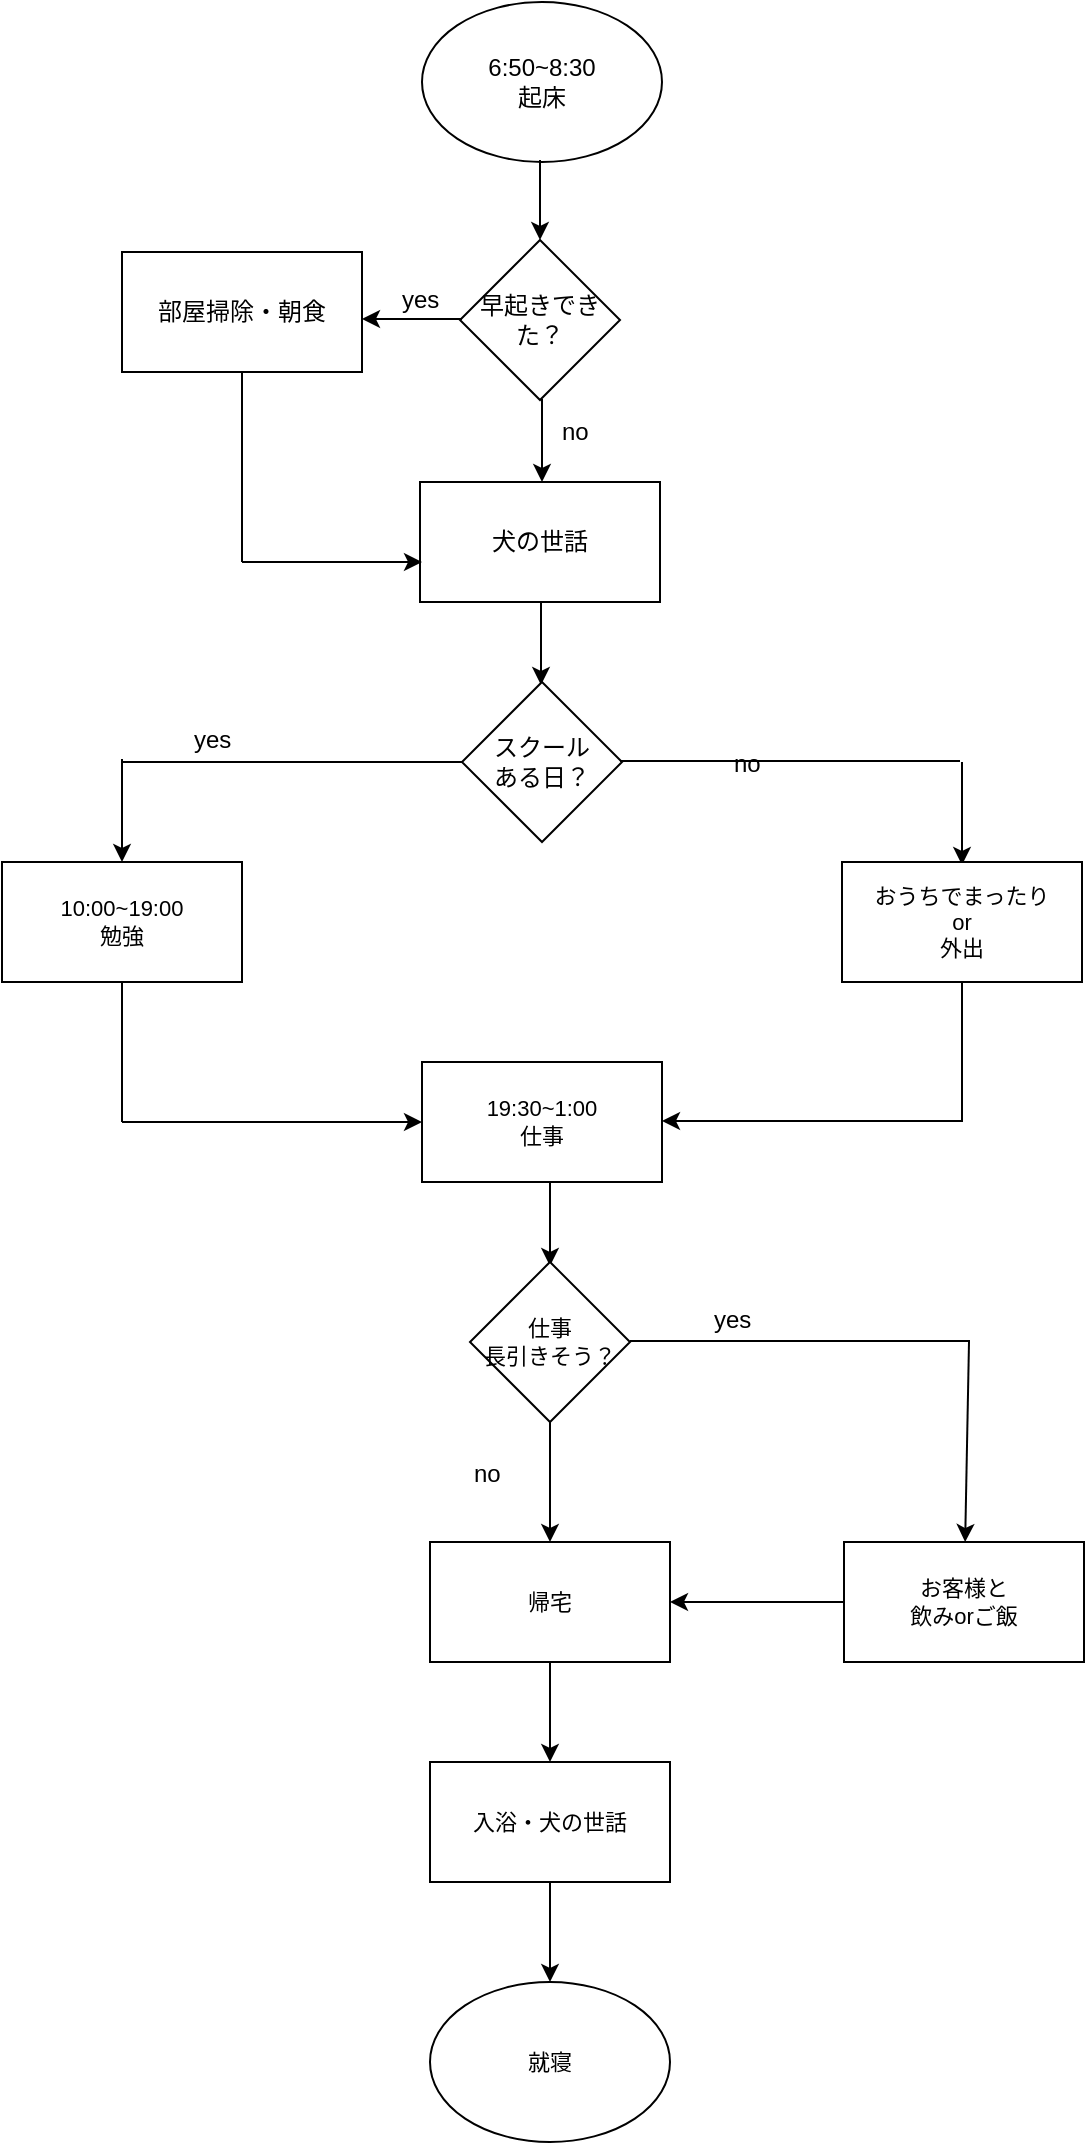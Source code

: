 <mxfile version="20.5.1" type="github">
  <diagram id="C5RBs43oDa-KdzZeNtuy" name="Page-1">
    <mxGraphModel dx="946" dy="679" grid="1" gridSize="10" guides="1" tooltips="1" connect="1" arrows="1" fold="1" page="1" pageScale="1" pageWidth="827" pageHeight="1169" math="0" shadow="0">
      <root>
        <mxCell id="WIyWlLk6GJQsqaUBKTNV-0" />
        <mxCell id="WIyWlLk6GJQsqaUBKTNV-1" parent="WIyWlLk6GJQsqaUBKTNV-0" />
        <mxCell id="fWAn2EtuP52fJApyeKjO-1" value="6:50~8:30&lt;br&gt;起床" style="ellipse;whiteSpace=wrap;html=1;" vertex="1" parent="WIyWlLk6GJQsqaUBKTNV-1">
          <mxGeometry x="350" y="170" width="120" height="80" as="geometry" />
        </mxCell>
        <mxCell id="fWAn2EtuP52fJApyeKjO-3" value="" style="endArrow=classic;html=1;rounded=0;" edge="1" parent="WIyWlLk6GJQsqaUBKTNV-1">
          <mxGeometry width="50" height="50" relative="1" as="geometry">
            <mxPoint x="409" y="249" as="sourcePoint" />
            <mxPoint x="409" y="289" as="targetPoint" />
            <Array as="points" />
          </mxGeometry>
        </mxCell>
        <mxCell id="fWAn2EtuP52fJApyeKjO-5" value="早起きできた？" style="rhombus;whiteSpace=wrap;html=1;" vertex="1" parent="WIyWlLk6GJQsqaUBKTNV-1">
          <mxGeometry x="369" y="289" width="80" height="80" as="geometry" />
        </mxCell>
        <mxCell id="fWAn2EtuP52fJApyeKjO-10" value="" style="endArrow=classic;html=1;rounded=0;" edge="1" parent="WIyWlLk6GJQsqaUBKTNV-1">
          <mxGeometry width="50" height="50" relative="1" as="geometry">
            <mxPoint x="370" y="328.5" as="sourcePoint" />
            <mxPoint x="320" y="328.5" as="targetPoint" />
            <Array as="points" />
          </mxGeometry>
        </mxCell>
        <mxCell id="fWAn2EtuP52fJApyeKjO-12" value="yes&#xa;" style="text;strokeColor=none;fillColor=none;align=left;verticalAlign=middle;spacingLeft=4;spacingRight=4;overflow=hidden;points=[[0,0.5],[1,0.5]];portConstraint=eastwest;rotatable=0;" vertex="1" parent="WIyWlLk6GJQsqaUBKTNV-1">
          <mxGeometry x="334" y="310" width="80" height="30" as="geometry" />
        </mxCell>
        <mxCell id="fWAn2EtuP52fJApyeKjO-11" value="" style="endArrow=classic;html=1;rounded=0;" edge="1" parent="WIyWlLk6GJQsqaUBKTNV-1">
          <mxGeometry width="50" height="50" relative="1" as="geometry">
            <mxPoint x="410" y="368.5" as="sourcePoint" />
            <mxPoint x="410" y="410" as="targetPoint" />
            <Array as="points" />
          </mxGeometry>
        </mxCell>
        <mxCell id="fWAn2EtuP52fJApyeKjO-14" value="部屋掃除・朝食" style="rounded=0;whiteSpace=wrap;html=1;" vertex="1" parent="WIyWlLk6GJQsqaUBKTNV-1">
          <mxGeometry x="200" y="295" width="120" height="60" as="geometry" />
        </mxCell>
        <mxCell id="fWAn2EtuP52fJApyeKjO-16" value="犬の世話" style="rounded=0;whiteSpace=wrap;html=1;" vertex="1" parent="WIyWlLk6GJQsqaUBKTNV-1">
          <mxGeometry x="349" y="410" width="120" height="60" as="geometry" />
        </mxCell>
        <mxCell id="fWAn2EtuP52fJApyeKjO-21" value="" style="endArrow=none;html=1;rounded=0;labelBackgroundColor=default;strokeColor=default;fontFamily=Helvetica;fontSize=11;fontColor=default;endSize=6;targetPerimeterSpacing=200;shape=connector;" edge="1" parent="WIyWlLk6GJQsqaUBKTNV-1">
          <mxGeometry width="50" height="50" relative="1" as="geometry">
            <mxPoint x="260" y="450" as="sourcePoint" />
            <mxPoint x="260" y="355" as="targetPoint" />
          </mxGeometry>
        </mxCell>
        <mxCell id="fWAn2EtuP52fJApyeKjO-22" value="" style="endArrow=classic;html=1;rounded=0;labelBackgroundColor=default;strokeColor=default;fontFamily=Helvetica;fontSize=11;fontColor=default;endSize=6;targetPerimeterSpacing=200;shape=connector;" edge="1" parent="WIyWlLk6GJQsqaUBKTNV-1">
          <mxGeometry width="50" height="50" relative="1" as="geometry">
            <mxPoint x="260" y="450" as="sourcePoint" />
            <mxPoint x="350" y="450" as="targetPoint" />
          </mxGeometry>
        </mxCell>
        <mxCell id="fWAn2EtuP52fJApyeKjO-25" value="" style="endArrow=classic;html=1;rounded=0;" edge="1" parent="WIyWlLk6GJQsqaUBKTNV-1">
          <mxGeometry width="50" height="50" relative="1" as="geometry">
            <mxPoint x="409.5" y="470" as="sourcePoint" />
            <mxPoint x="409.5" y="511.5" as="targetPoint" />
            <Array as="points" />
          </mxGeometry>
        </mxCell>
        <mxCell id="fWAn2EtuP52fJApyeKjO-26" value="スクール&lt;br&gt;ある日？" style="rhombus;whiteSpace=wrap;html=1;" vertex="1" parent="WIyWlLk6GJQsqaUBKTNV-1">
          <mxGeometry x="370" y="510" width="80" height="80" as="geometry" />
        </mxCell>
        <mxCell id="fWAn2EtuP52fJApyeKjO-27" value="" style="endArrow=none;html=1;rounded=0;labelBackgroundColor=default;strokeColor=default;fontFamily=Helvetica;fontSize=11;fontColor=default;endSize=6;targetPerimeterSpacing=200;shape=connector;" edge="1" parent="WIyWlLk6GJQsqaUBKTNV-1">
          <mxGeometry width="50" height="50" relative="1" as="geometry">
            <mxPoint x="200" y="550" as="sourcePoint" />
            <mxPoint x="370" y="550" as="targetPoint" />
            <Array as="points" />
          </mxGeometry>
        </mxCell>
        <mxCell id="fWAn2EtuP52fJApyeKjO-28" value="" style="endArrow=classic;html=1;rounded=0;" edge="1" parent="WIyWlLk6GJQsqaUBKTNV-1">
          <mxGeometry width="50" height="50" relative="1" as="geometry">
            <mxPoint x="200" y="548.5" as="sourcePoint" />
            <mxPoint x="200" y="600" as="targetPoint" />
            <Array as="points" />
          </mxGeometry>
        </mxCell>
        <mxCell id="fWAn2EtuP52fJApyeKjO-29" value="yes&#xa;" style="text;strokeColor=none;fillColor=none;align=left;verticalAlign=middle;spacingLeft=4;spacingRight=4;overflow=hidden;points=[[0,0.5],[1,0.5]];portConstraint=eastwest;rotatable=0;" vertex="1" parent="WIyWlLk6GJQsqaUBKTNV-1">
          <mxGeometry x="230" y="530" width="80" height="30" as="geometry" />
        </mxCell>
        <mxCell id="fWAn2EtuP52fJApyeKjO-30" value="" style="endArrow=none;html=1;rounded=0;labelBackgroundColor=default;strokeColor=default;fontFamily=Helvetica;fontSize=11;fontColor=default;endSize=6;targetPerimeterSpacing=200;shape=connector;" edge="1" parent="WIyWlLk6GJQsqaUBKTNV-1">
          <mxGeometry width="50" height="50" relative="1" as="geometry">
            <mxPoint x="449" y="549.5" as="sourcePoint" />
            <mxPoint x="619" y="549.5" as="targetPoint" />
            <Array as="points" />
          </mxGeometry>
        </mxCell>
        <mxCell id="fWAn2EtuP52fJApyeKjO-31" value="" style="endArrow=classic;html=1;rounded=0;" edge="1" parent="WIyWlLk6GJQsqaUBKTNV-1">
          <mxGeometry width="50" height="50" relative="1" as="geometry">
            <mxPoint x="620" y="550" as="sourcePoint" />
            <mxPoint x="620" y="601.5" as="targetPoint" />
            <Array as="points" />
          </mxGeometry>
        </mxCell>
        <mxCell id="fWAn2EtuP52fJApyeKjO-32" value="no" style="text;strokeColor=none;fillColor=none;align=left;verticalAlign=middle;spacingLeft=4;spacingRight=4;overflow=hidden;points=[[0,0.5],[1,0.5]];portConstraint=eastwest;rotatable=0;" vertex="1" parent="WIyWlLk6GJQsqaUBKTNV-1">
          <mxGeometry x="414" y="369" width="80" height="30" as="geometry" />
        </mxCell>
        <mxCell id="fWAn2EtuP52fJApyeKjO-33" value="10:00~19:00&lt;br&gt;勉強" style="rounded=0;whiteSpace=wrap;html=1;fontFamily=Helvetica;fontSize=11;fontColor=default;" vertex="1" parent="WIyWlLk6GJQsqaUBKTNV-1">
          <mxGeometry x="140" y="600" width="120" height="60" as="geometry" />
        </mxCell>
        <mxCell id="fWAn2EtuP52fJApyeKjO-34" value="おうちでまったり&lt;br&gt;or&lt;br&gt;外出" style="rounded=0;whiteSpace=wrap;html=1;fontFamily=Helvetica;fontSize=11;fontColor=default;" vertex="1" parent="WIyWlLk6GJQsqaUBKTNV-1">
          <mxGeometry x="560" y="600" width="120" height="60" as="geometry" />
        </mxCell>
        <mxCell id="fWAn2EtuP52fJApyeKjO-35" value="" style="endArrow=none;html=1;rounded=0;labelBackgroundColor=default;strokeColor=default;fontFamily=Helvetica;fontSize=11;fontColor=default;endSize=6;targetPerimeterSpacing=200;shape=connector;" edge="1" parent="WIyWlLk6GJQsqaUBKTNV-1">
          <mxGeometry width="50" height="50" relative="1" as="geometry">
            <mxPoint x="200" y="730" as="sourcePoint" />
            <mxPoint x="200" y="660" as="targetPoint" />
          </mxGeometry>
        </mxCell>
        <mxCell id="fWAn2EtuP52fJApyeKjO-36" value="" style="endArrow=classic;html=1;rounded=0;labelBackgroundColor=default;strokeColor=default;fontFamily=Helvetica;fontSize=11;fontColor=default;endSize=6;targetPerimeterSpacing=200;shape=connector;" edge="1" parent="WIyWlLk6GJQsqaUBKTNV-1">
          <mxGeometry width="50" height="50" relative="1" as="geometry">
            <mxPoint x="200" y="730" as="sourcePoint" />
            <mxPoint x="350" y="730" as="targetPoint" />
          </mxGeometry>
        </mxCell>
        <mxCell id="fWAn2EtuP52fJApyeKjO-38" value="19:30~1:00&lt;br&gt;仕事" style="rounded=0;whiteSpace=wrap;html=1;fontFamily=Helvetica;fontSize=11;fontColor=default;" vertex="1" parent="WIyWlLk6GJQsqaUBKTNV-1">
          <mxGeometry x="350" y="700" width="120" height="60" as="geometry" />
        </mxCell>
        <mxCell id="fWAn2EtuP52fJApyeKjO-39" value="" style="endArrow=none;html=1;rounded=0;labelBackgroundColor=default;strokeColor=default;fontFamily=Helvetica;fontSize=11;fontColor=default;endSize=6;targetPerimeterSpacing=200;shape=connector;" edge="1" parent="WIyWlLk6GJQsqaUBKTNV-1">
          <mxGeometry width="50" height="50" relative="1" as="geometry">
            <mxPoint x="620" y="730" as="sourcePoint" />
            <mxPoint x="620" y="660" as="targetPoint" />
          </mxGeometry>
        </mxCell>
        <mxCell id="fWAn2EtuP52fJApyeKjO-40" value="" style="endArrow=classic;html=1;rounded=0;labelBackgroundColor=default;strokeColor=default;fontFamily=Helvetica;fontSize=11;fontColor=default;endSize=6;shape=connector;sourcePerimeterSpacing=200;" edge="1" parent="WIyWlLk6GJQsqaUBKTNV-1">
          <mxGeometry width="50" height="50" relative="1" as="geometry">
            <mxPoint x="620" y="729.5" as="sourcePoint" />
            <mxPoint x="470" y="729.5" as="targetPoint" />
          </mxGeometry>
        </mxCell>
        <mxCell id="fWAn2EtuP52fJApyeKjO-42" value="" style="endArrow=classic;html=1;rounded=0;" edge="1" parent="WIyWlLk6GJQsqaUBKTNV-1">
          <mxGeometry width="50" height="50" relative="1" as="geometry">
            <mxPoint x="414" y="760" as="sourcePoint" />
            <mxPoint x="414" y="802" as="targetPoint" />
            <Array as="points" />
          </mxGeometry>
        </mxCell>
        <mxCell id="fWAn2EtuP52fJApyeKjO-43" value="仕事&lt;br&gt;長引きそう？" style="rhombus;whiteSpace=wrap;html=1;fontFamily=Helvetica;fontSize=11;fontColor=default;" vertex="1" parent="WIyWlLk6GJQsqaUBKTNV-1">
          <mxGeometry x="374" y="800" width="80" height="80" as="geometry" />
        </mxCell>
        <mxCell id="fWAn2EtuP52fJApyeKjO-45" value="" style="endArrow=none;html=1;rounded=0;labelBackgroundColor=default;strokeColor=default;fontFamily=Helvetica;fontSize=11;fontColor=default;endSize=6;targetPerimeterSpacing=200;shape=connector;" edge="1" parent="WIyWlLk6GJQsqaUBKTNV-1">
          <mxGeometry width="50" height="50" relative="1" as="geometry">
            <mxPoint x="454" y="839.5" as="sourcePoint" />
            <mxPoint x="624" y="839.5" as="targetPoint" />
            <Array as="points" />
          </mxGeometry>
        </mxCell>
        <mxCell id="fWAn2EtuP52fJApyeKjO-46" value="" style="endArrow=classic;html=1;rounded=0;entryX=0.5;entryY=0;entryDx=0;entryDy=0;" edge="1" parent="WIyWlLk6GJQsqaUBKTNV-1" target="fWAn2EtuP52fJApyeKjO-53">
          <mxGeometry width="50" height="50" relative="1" as="geometry">
            <mxPoint x="414" y="880" as="sourcePoint" />
            <mxPoint x="414" y="931.5" as="targetPoint" />
            <Array as="points" />
          </mxGeometry>
        </mxCell>
        <mxCell id="fWAn2EtuP52fJApyeKjO-48" value="" style="endArrow=classic;html=1;rounded=0;" edge="1" parent="WIyWlLk6GJQsqaUBKTNV-1" target="fWAn2EtuP52fJApyeKjO-49">
          <mxGeometry width="50" height="50" relative="1" as="geometry">
            <mxPoint x="623.5" y="840" as="sourcePoint" />
            <mxPoint x="623.5" y="891.5" as="targetPoint" />
            <Array as="points" />
          </mxGeometry>
        </mxCell>
        <mxCell id="fWAn2EtuP52fJApyeKjO-49" value="お客様と&lt;br&gt;飲みorご飯" style="rounded=0;whiteSpace=wrap;html=1;fontFamily=Helvetica;fontSize=11;fontColor=default;" vertex="1" parent="WIyWlLk6GJQsqaUBKTNV-1">
          <mxGeometry x="561" y="940" width="120" height="60" as="geometry" />
        </mxCell>
        <mxCell id="fWAn2EtuP52fJApyeKjO-50" value="" style="endArrow=classic;html=1;rounded=0;labelBackgroundColor=default;strokeColor=default;fontFamily=Helvetica;fontSize=11;fontColor=default;endSize=6;targetPerimeterSpacing=200;shape=connector;entryX=1;entryY=0.5;entryDx=0;entryDy=0;exitX=0;exitY=0.5;exitDx=0;exitDy=0;" edge="1" parent="WIyWlLk6GJQsqaUBKTNV-1" source="fWAn2EtuP52fJApyeKjO-49" target="fWAn2EtuP52fJApyeKjO-53">
          <mxGeometry width="50" height="50" relative="1" as="geometry">
            <mxPoint x="550" y="960" as="sourcePoint" />
            <mxPoint x="540" y="935" as="targetPoint" />
          </mxGeometry>
        </mxCell>
        <mxCell id="fWAn2EtuP52fJApyeKjO-53" value="帰宅" style="rounded=0;whiteSpace=wrap;html=1;fontFamily=Helvetica;fontSize=11;fontColor=default;" vertex="1" parent="WIyWlLk6GJQsqaUBKTNV-1">
          <mxGeometry x="354" y="940" width="120" height="60" as="geometry" />
        </mxCell>
        <mxCell id="fWAn2EtuP52fJApyeKjO-54" value="yes&#xa;" style="text;strokeColor=none;fillColor=none;align=left;verticalAlign=middle;spacingLeft=4;spacingRight=4;overflow=hidden;points=[[0,0.5],[1,0.5]];portConstraint=eastwest;rotatable=0;" vertex="1" parent="WIyWlLk6GJQsqaUBKTNV-1">
          <mxGeometry x="490" y="820" width="80" height="30" as="geometry" />
        </mxCell>
        <mxCell id="fWAn2EtuP52fJApyeKjO-55" value="no" style="text;strokeColor=none;fillColor=none;align=left;verticalAlign=middle;spacingLeft=4;spacingRight=4;overflow=hidden;points=[[0,0.5],[1,0.5]];portConstraint=eastwest;rotatable=0;" vertex="1" parent="WIyWlLk6GJQsqaUBKTNV-1">
          <mxGeometry x="370" y="890" width="80" height="30" as="geometry" />
        </mxCell>
        <mxCell id="fWAn2EtuP52fJApyeKjO-56" value="" style="endArrow=classic;html=1;rounded=0;entryX=0.5;entryY=0;entryDx=0;entryDy=0;" edge="1" parent="WIyWlLk6GJQsqaUBKTNV-1">
          <mxGeometry width="50" height="50" relative="1" as="geometry">
            <mxPoint x="414" y="1000" as="sourcePoint" />
            <mxPoint x="414" y="1050" as="targetPoint" />
            <Array as="points" />
          </mxGeometry>
        </mxCell>
        <mxCell id="fWAn2EtuP52fJApyeKjO-58" value="入浴・犬の世話" style="rounded=0;whiteSpace=wrap;html=1;fontFamily=Helvetica;fontSize=11;fontColor=default;" vertex="1" parent="WIyWlLk6GJQsqaUBKTNV-1">
          <mxGeometry x="354" y="1050" width="120" height="60" as="geometry" />
        </mxCell>
        <mxCell id="fWAn2EtuP52fJApyeKjO-59" value="就寝" style="ellipse;whiteSpace=wrap;html=1;fontFamily=Helvetica;fontSize=11;fontColor=default;" vertex="1" parent="WIyWlLk6GJQsqaUBKTNV-1">
          <mxGeometry x="354" y="1160" width="120" height="80" as="geometry" />
        </mxCell>
        <mxCell id="fWAn2EtuP52fJApyeKjO-60" value="" style="endArrow=classic;html=1;rounded=0;entryX=0.5;entryY=0;entryDx=0;entryDy=0;" edge="1" parent="WIyWlLk6GJQsqaUBKTNV-1">
          <mxGeometry width="50" height="50" relative="1" as="geometry">
            <mxPoint x="414" y="1110" as="sourcePoint" />
            <mxPoint x="414" y="1160" as="targetPoint" />
            <Array as="points" />
          </mxGeometry>
        </mxCell>
        <mxCell id="fWAn2EtuP52fJApyeKjO-61" value="no" style="text;strokeColor=none;fillColor=none;align=left;verticalAlign=middle;spacingLeft=4;spacingRight=4;overflow=hidden;points=[[0,0.5],[1,0.5]];portConstraint=eastwest;rotatable=0;" vertex="1" parent="WIyWlLk6GJQsqaUBKTNV-1">
          <mxGeometry x="500" y="535" width="80" height="30" as="geometry" />
        </mxCell>
      </root>
    </mxGraphModel>
  </diagram>
</mxfile>
